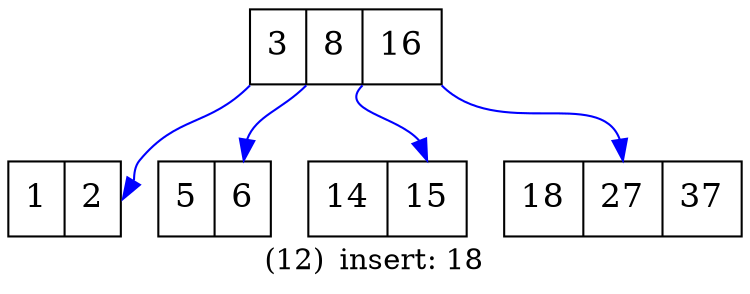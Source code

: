 /************************************************
Auto generated by my program which transfer B-Tree to dot file.
Author: wangdq 
Time: 2015-06-08
CSDN: http://blog.csdn.net/wangdingqiaoit
************************************************/

digraph BTree {
	label="(12)	insert: 18";labelloc=b;labeljust=center;
	ordering=out
	node[shape=record,width=0.5,height=0.5,fontsize=16,style="filled", fillcolor="#FFFFFF",fontcolor="black"];
	edge[color="blue", arrowhead="normal"];
		3[label="<f0> 3|<f1> 8|<f2> 16"];
		1[label="<f0> 1|<f1> 2"];
		5[label="<f0> 5|<f1> 6"];
		14[label="<f0> 14|<f1> 15"];
		18[label="<f0> 18|<f1> 27|<f2> 37"];
	/* edges*/
	"3":f0:sw->"1":f1
	"3":f1:sw->"5":f1
	"3":f2:sw->"14":f1
	"3":f2:se->"18":f1
}
